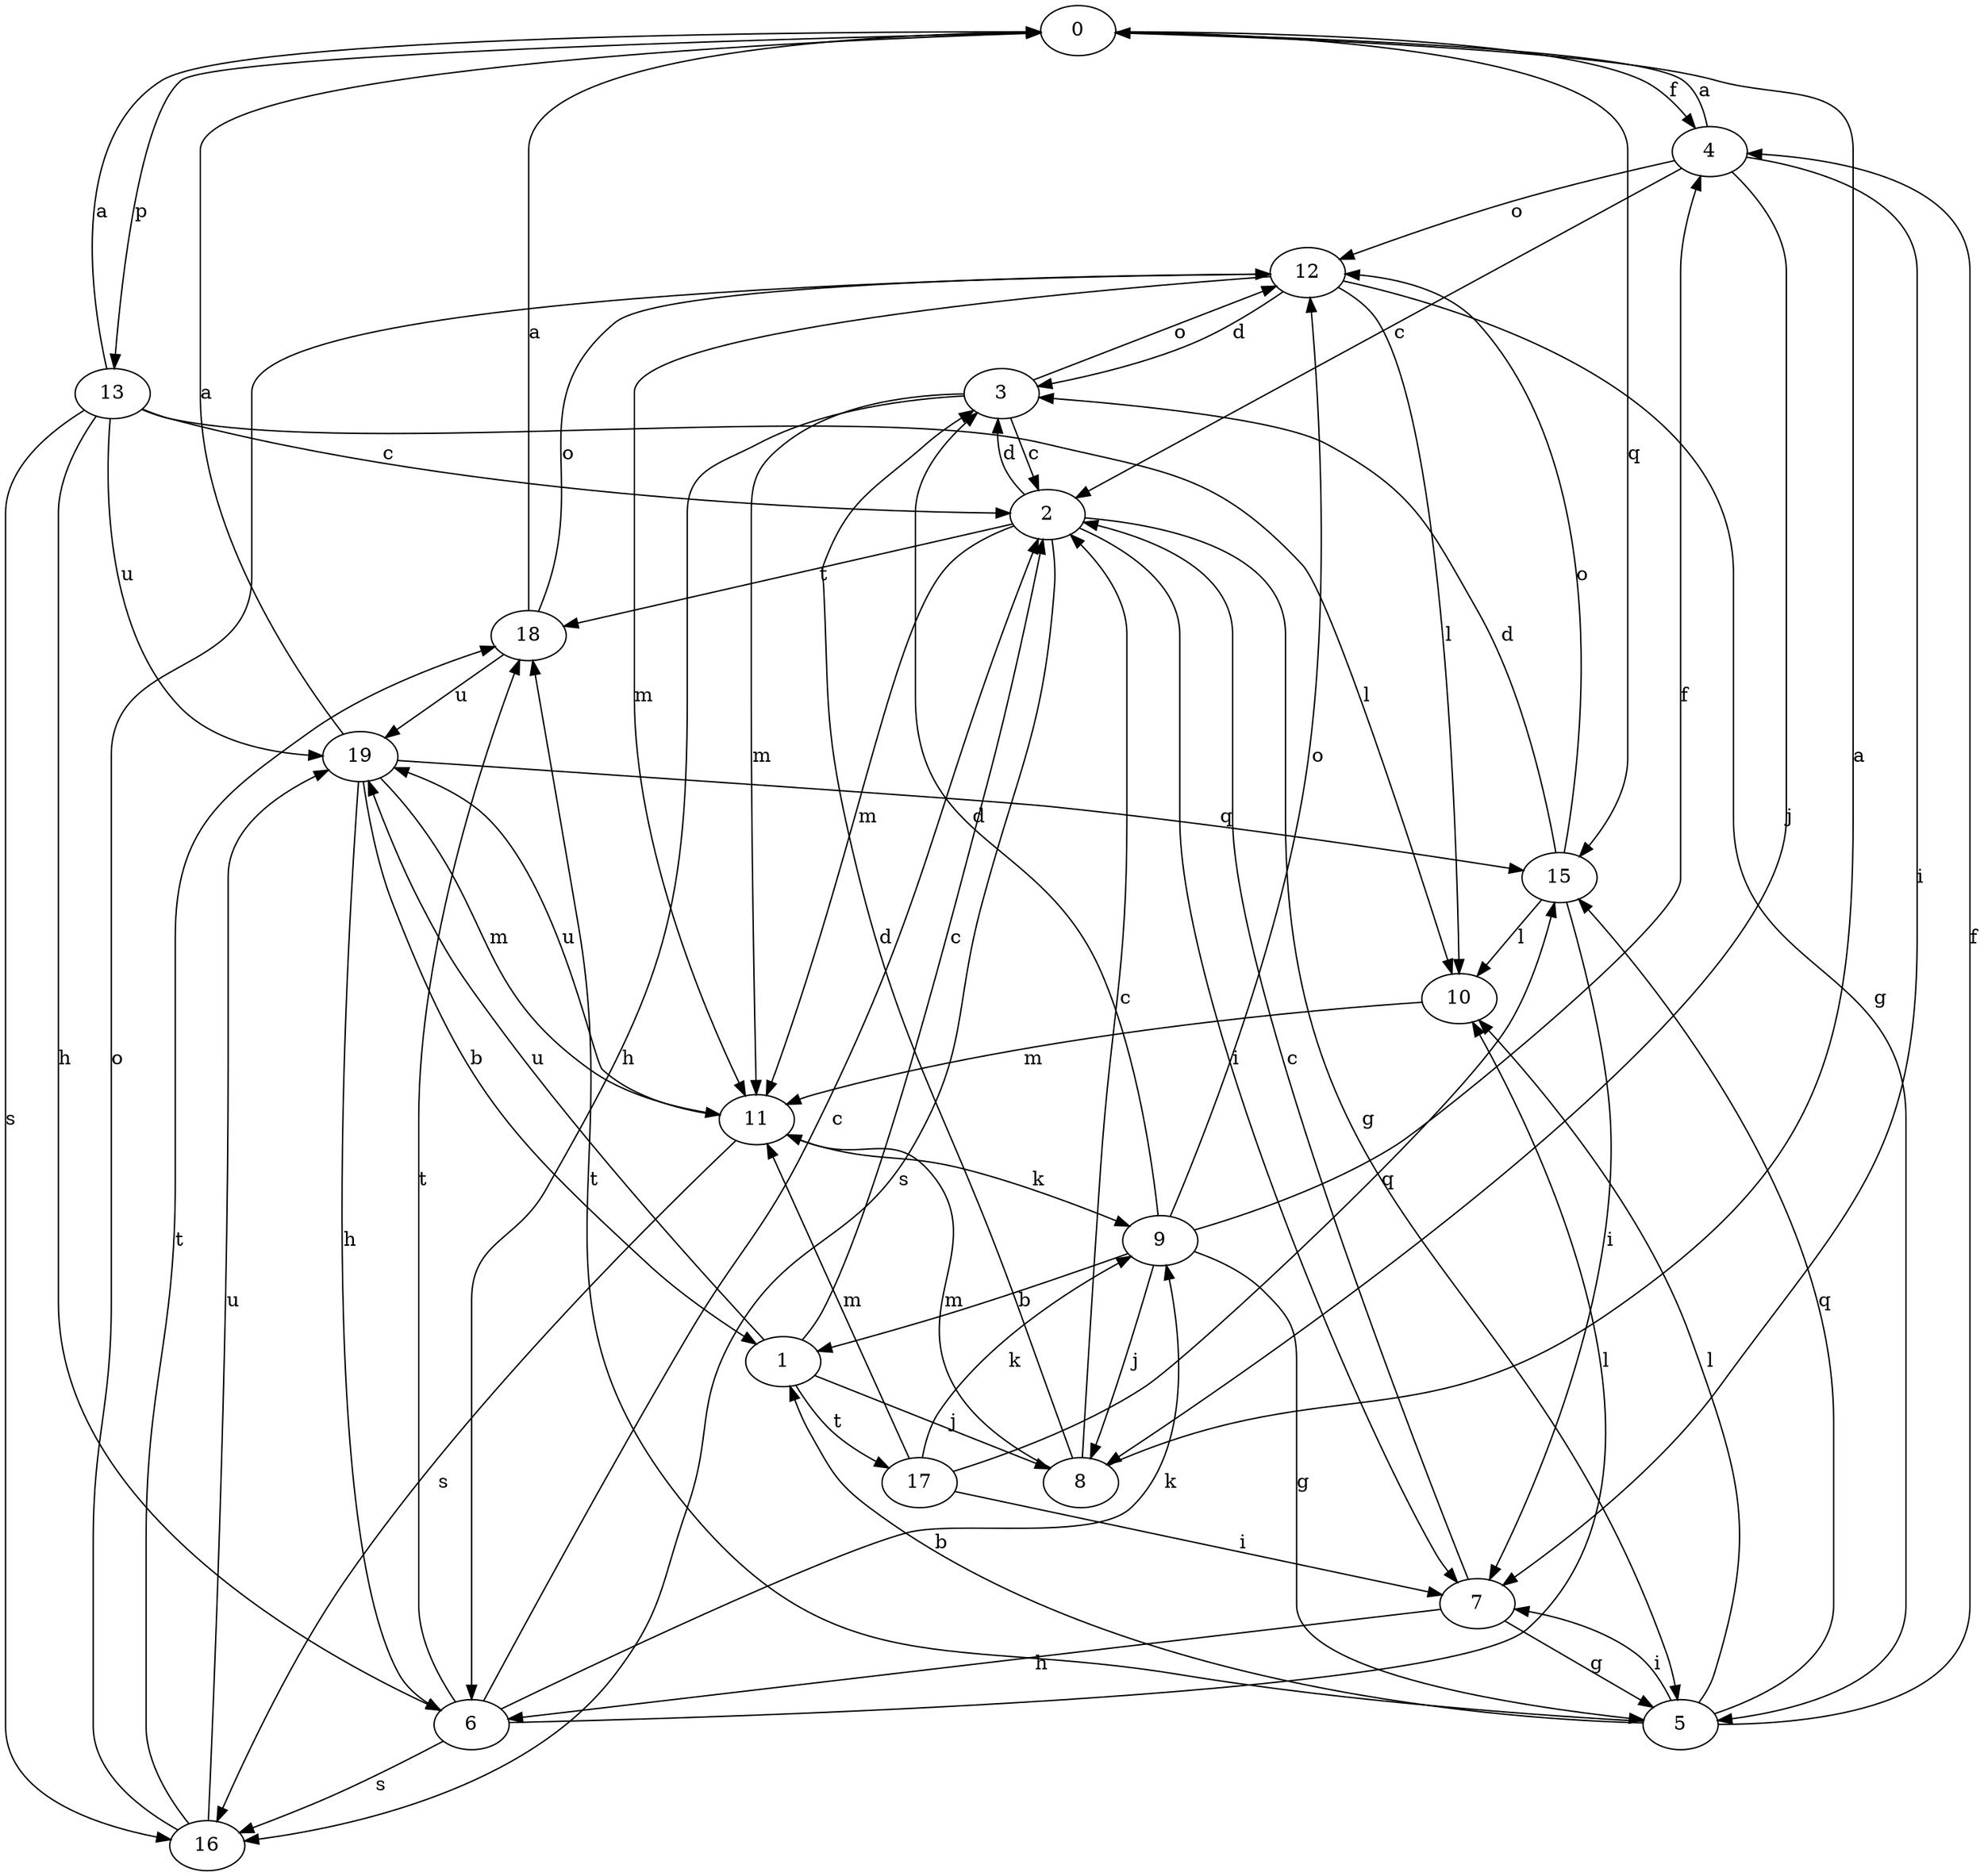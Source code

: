 strict digraph  {
0;
1;
2;
3;
4;
5;
6;
7;
8;
9;
10;
11;
12;
13;
15;
16;
17;
18;
19;
0 -> 4  [label=f];
0 -> 13  [label=p];
0 -> 15  [label=q];
1 -> 2  [label=c];
1 -> 8  [label=j];
1 -> 17  [label=t];
1 -> 19  [label=u];
2 -> 3  [label=d];
2 -> 5  [label=g];
2 -> 7  [label=i];
2 -> 11  [label=m];
2 -> 16  [label=s];
2 -> 18  [label=t];
3 -> 2  [label=c];
3 -> 6  [label=h];
3 -> 11  [label=m];
3 -> 12  [label=o];
4 -> 0  [label=a];
4 -> 2  [label=c];
4 -> 7  [label=i];
4 -> 8  [label=j];
4 -> 12  [label=o];
5 -> 1  [label=b];
5 -> 4  [label=f];
5 -> 7  [label=i];
5 -> 10  [label=l];
5 -> 15  [label=q];
5 -> 18  [label=t];
6 -> 2  [label=c];
6 -> 9  [label=k];
6 -> 10  [label=l];
6 -> 16  [label=s];
6 -> 18  [label=t];
7 -> 2  [label=c];
7 -> 5  [label=g];
7 -> 6  [label=h];
8 -> 0  [label=a];
8 -> 2  [label=c];
8 -> 3  [label=d];
8 -> 11  [label=m];
9 -> 1  [label=b];
9 -> 3  [label=d];
9 -> 4  [label=f];
9 -> 5  [label=g];
9 -> 8  [label=j];
9 -> 12  [label=o];
10 -> 11  [label=m];
11 -> 9  [label=k];
11 -> 16  [label=s];
11 -> 19  [label=u];
12 -> 3  [label=d];
12 -> 5  [label=g];
12 -> 10  [label=l];
12 -> 11  [label=m];
13 -> 0  [label=a];
13 -> 2  [label=c];
13 -> 6  [label=h];
13 -> 10  [label=l];
13 -> 16  [label=s];
13 -> 19  [label=u];
15 -> 3  [label=d];
15 -> 7  [label=i];
15 -> 10  [label=l];
15 -> 12  [label=o];
16 -> 12  [label=o];
16 -> 18  [label=t];
16 -> 19  [label=u];
17 -> 7  [label=i];
17 -> 9  [label=k];
17 -> 11  [label=m];
17 -> 15  [label=q];
18 -> 0  [label=a];
18 -> 12  [label=o];
18 -> 19  [label=u];
19 -> 0  [label=a];
19 -> 1  [label=b];
19 -> 6  [label=h];
19 -> 11  [label=m];
19 -> 15  [label=q];
}
